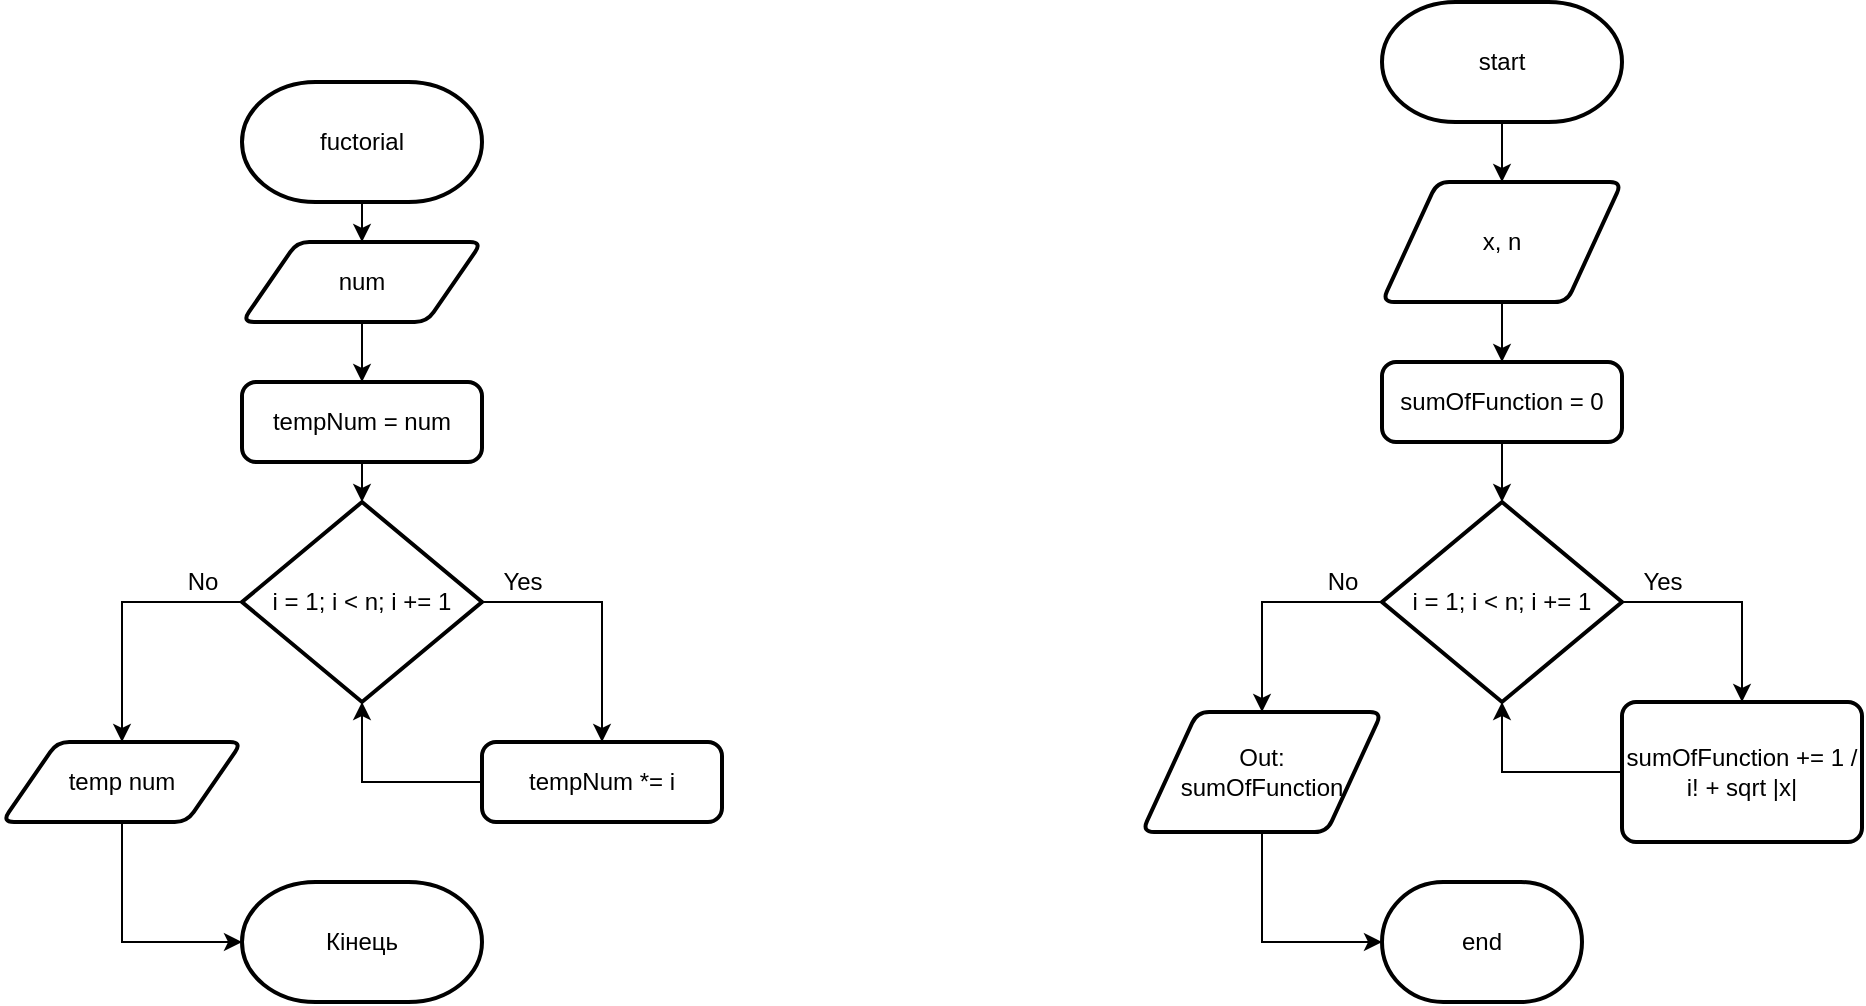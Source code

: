 <mxfile version="20.2.3" type="device"><diagram id="C5RBs43oDa-KdzZeNtuy" name="Page-1"><mxGraphModel dx="1692" dy="534" grid="1" gridSize="10" guides="1" tooltips="1" connect="1" arrows="1" fold="1" page="1" pageScale="1" pageWidth="827" pageHeight="1169" math="0" shadow="0"><root><mxCell id="WIyWlLk6GJQsqaUBKTNV-0"/><mxCell id="WIyWlLk6GJQsqaUBKTNV-1" parent="WIyWlLk6GJQsqaUBKTNV-0"/><mxCell id="8Fy_CT0ESC7ly0DSmWP5-5" style="edgeStyle=orthogonalEdgeStyle;rounded=0;orthogonalLoop=1;jettySize=auto;html=1;exitX=0.5;exitY=1;exitDx=0;exitDy=0;exitPerimeter=0;" edge="1" parent="WIyWlLk6GJQsqaUBKTNV-1" source="8Fy_CT0ESC7ly0DSmWP5-0" target="8Fy_CT0ESC7ly0DSmWP5-1"><mxGeometry relative="1" as="geometry"/></mxCell><mxCell id="8Fy_CT0ESC7ly0DSmWP5-0" value="fuctorial" style="strokeWidth=2;html=1;shape=mxgraph.flowchart.terminator;whiteSpace=wrap;" vertex="1" parent="WIyWlLk6GJQsqaUBKTNV-1"><mxGeometry x="-690" y="200" width="120" height="60" as="geometry"/></mxCell><mxCell id="8Fy_CT0ESC7ly0DSmWP5-18" style="edgeStyle=orthogonalEdgeStyle;rounded=0;orthogonalLoop=1;jettySize=auto;html=1;exitX=0.5;exitY=1;exitDx=0;exitDy=0;" edge="1" parent="WIyWlLk6GJQsqaUBKTNV-1" source="8Fy_CT0ESC7ly0DSmWP5-1" target="8Fy_CT0ESC7ly0DSmWP5-3"><mxGeometry relative="1" as="geometry"/></mxCell><mxCell id="8Fy_CT0ESC7ly0DSmWP5-1" value="num" style="shape=parallelogram;html=1;strokeWidth=2;perimeter=parallelogramPerimeter;whiteSpace=wrap;rounded=1;arcSize=12;size=0.23;" vertex="1" parent="WIyWlLk6GJQsqaUBKTNV-1"><mxGeometry x="-690" y="280" width="120" height="40" as="geometry"/></mxCell><mxCell id="8Fy_CT0ESC7ly0DSmWP5-19" style="edgeStyle=orthogonalEdgeStyle;rounded=0;orthogonalLoop=1;jettySize=auto;html=1;exitX=0.5;exitY=1;exitDx=0;exitDy=0;entryX=0.5;entryY=0;entryDx=0;entryDy=0;" edge="1" parent="WIyWlLk6GJQsqaUBKTNV-1" source="8Fy_CT0ESC7ly0DSmWP5-3"><mxGeometry relative="1" as="geometry"><mxPoint x="-630" y="410" as="targetPoint"/></mxGeometry></mxCell><mxCell id="8Fy_CT0ESC7ly0DSmWP5-3" value="tempNum = num" style="rounded=1;whiteSpace=wrap;html=1;absoluteArcSize=1;arcSize=14;strokeWidth=2;" vertex="1" parent="WIyWlLk6GJQsqaUBKTNV-1"><mxGeometry x="-690" y="350" width="120" height="40" as="geometry"/></mxCell><mxCell id="8Fy_CT0ESC7ly0DSmWP5-38" style="edgeStyle=orthogonalEdgeStyle;rounded=0;orthogonalLoop=1;jettySize=auto;html=1;exitX=0;exitY=0.5;exitDx=0;exitDy=0;entryX=0.5;entryY=1;entryDx=0;entryDy=0;entryPerimeter=0;" edge="1" parent="WIyWlLk6GJQsqaUBKTNV-1" source="8Fy_CT0ESC7ly0DSmWP5-7" target="8Fy_CT0ESC7ly0DSmWP5-36"><mxGeometry relative="1" as="geometry"/></mxCell><mxCell id="8Fy_CT0ESC7ly0DSmWP5-7" value="tempNum *= i" style="rounded=1;whiteSpace=wrap;html=1;absoluteArcSize=1;arcSize=14;strokeWidth=2;" vertex="1" parent="WIyWlLk6GJQsqaUBKTNV-1"><mxGeometry x="-570" y="530" width="120" height="40" as="geometry"/></mxCell><mxCell id="8Fy_CT0ESC7ly0DSmWP5-14" style="edgeStyle=orthogonalEdgeStyle;rounded=0;orthogonalLoop=1;jettySize=auto;html=1;entryX=0;entryY=0.5;entryDx=0;entryDy=0;entryPerimeter=0;" edge="1" parent="WIyWlLk6GJQsqaUBKTNV-1" source="8Fy_CT0ESC7ly0DSmWP5-10" target="8Fy_CT0ESC7ly0DSmWP5-13"><mxGeometry relative="1" as="geometry"/></mxCell><mxCell id="8Fy_CT0ESC7ly0DSmWP5-10" value="temp num" style="shape=parallelogram;html=1;strokeWidth=2;perimeter=parallelogramPerimeter;whiteSpace=wrap;rounded=1;arcSize=12;size=0.23;" vertex="1" parent="WIyWlLk6GJQsqaUBKTNV-1"><mxGeometry x="-810" y="530" width="120" height="40" as="geometry"/></mxCell><mxCell id="8Fy_CT0ESC7ly0DSmWP5-13" value="Кінець" style="strokeWidth=2;html=1;shape=mxgraph.flowchart.terminator;whiteSpace=wrap;" vertex="1" parent="WIyWlLk6GJQsqaUBKTNV-1"><mxGeometry x="-690" y="600" width="120" height="60" as="geometry"/></mxCell><mxCell id="8Fy_CT0ESC7ly0DSmWP5-43" style="edgeStyle=orthogonalEdgeStyle;rounded=0;orthogonalLoop=1;jettySize=auto;html=1;exitX=0.5;exitY=1;exitDx=0;exitDy=0;exitPerimeter=0;entryX=0.5;entryY=0;entryDx=0;entryDy=0;" edge="1" parent="WIyWlLk6GJQsqaUBKTNV-1" source="8Fy_CT0ESC7ly0DSmWP5-28" target="8Fy_CT0ESC7ly0DSmWP5-29"><mxGeometry relative="1" as="geometry"/></mxCell><mxCell id="8Fy_CT0ESC7ly0DSmWP5-28" value="start" style="strokeWidth=2;html=1;shape=mxgraph.flowchart.terminator;whiteSpace=wrap;" vertex="1" parent="WIyWlLk6GJQsqaUBKTNV-1"><mxGeometry x="-120" y="160" width="120" height="60" as="geometry"/></mxCell><mxCell id="8Fy_CT0ESC7ly0DSmWP5-44" style="edgeStyle=orthogonalEdgeStyle;rounded=0;orthogonalLoop=1;jettySize=auto;html=1;exitX=0.5;exitY=1;exitDx=0;exitDy=0;" edge="1" parent="WIyWlLk6GJQsqaUBKTNV-1" source="8Fy_CT0ESC7ly0DSmWP5-29" target="8Fy_CT0ESC7ly0DSmWP5-30"><mxGeometry relative="1" as="geometry"/></mxCell><mxCell id="8Fy_CT0ESC7ly0DSmWP5-29" value="x, n" style="shape=parallelogram;html=1;strokeWidth=2;perimeter=parallelogramPerimeter;whiteSpace=wrap;rounded=1;arcSize=12;size=0.23;" vertex="1" parent="WIyWlLk6GJQsqaUBKTNV-1"><mxGeometry x="-120" y="250" width="120" height="60" as="geometry"/></mxCell><mxCell id="8Fy_CT0ESC7ly0DSmWP5-45" style="edgeStyle=orthogonalEdgeStyle;rounded=0;orthogonalLoop=1;jettySize=auto;html=1;exitX=0.5;exitY=1;exitDx=0;exitDy=0;" edge="1" parent="WIyWlLk6GJQsqaUBKTNV-1" source="8Fy_CT0ESC7ly0DSmWP5-30" target="8Fy_CT0ESC7ly0DSmWP5-34"><mxGeometry relative="1" as="geometry"/></mxCell><mxCell id="8Fy_CT0ESC7ly0DSmWP5-30" value="sumOfFunction = 0" style="rounded=1;whiteSpace=wrap;html=1;absoluteArcSize=1;arcSize=14;strokeWidth=2;" vertex="1" parent="WIyWlLk6GJQsqaUBKTNV-1"><mxGeometry x="-120" y="340" width="120" height="40" as="geometry"/></mxCell><mxCell id="8Fy_CT0ESC7ly0DSmWP5-42" style="edgeStyle=orthogonalEdgeStyle;rounded=0;orthogonalLoop=1;jettySize=auto;html=1;exitX=1;exitY=0.5;exitDx=0;exitDy=0;exitPerimeter=0;" edge="1" parent="WIyWlLk6GJQsqaUBKTNV-1" source="8Fy_CT0ESC7ly0DSmWP5-34" target="8Fy_CT0ESC7ly0DSmWP5-35"><mxGeometry relative="1" as="geometry"/></mxCell><mxCell id="8Fy_CT0ESC7ly0DSmWP5-47" style="edgeStyle=orthogonalEdgeStyle;rounded=0;orthogonalLoop=1;jettySize=auto;html=1;exitX=0;exitY=0.5;exitDx=0;exitDy=0;exitPerimeter=0;" edge="1" parent="WIyWlLk6GJQsqaUBKTNV-1" source="8Fy_CT0ESC7ly0DSmWP5-34" target="8Fy_CT0ESC7ly0DSmWP5-46"><mxGeometry relative="1" as="geometry"/></mxCell><mxCell id="8Fy_CT0ESC7ly0DSmWP5-34" value="i = 1; i &amp;lt; n; i += 1" style="strokeWidth=2;html=1;shape=mxgraph.flowchart.decision;whiteSpace=wrap;" vertex="1" parent="WIyWlLk6GJQsqaUBKTNV-1"><mxGeometry x="-120" y="410" width="120" height="100" as="geometry"/></mxCell><mxCell id="8Fy_CT0ESC7ly0DSmWP5-48" style="edgeStyle=orthogonalEdgeStyle;rounded=0;orthogonalLoop=1;jettySize=auto;html=1;exitX=0;exitY=0.5;exitDx=0;exitDy=0;entryX=0.5;entryY=1;entryDx=0;entryDy=0;entryPerimeter=0;" edge="1" parent="WIyWlLk6GJQsqaUBKTNV-1" source="8Fy_CT0ESC7ly0DSmWP5-35" target="8Fy_CT0ESC7ly0DSmWP5-34"><mxGeometry relative="1" as="geometry"/></mxCell><mxCell id="8Fy_CT0ESC7ly0DSmWP5-35" value="sumOfFunction += 1 / i! + sqrt |x|" style="rounded=1;whiteSpace=wrap;html=1;absoluteArcSize=1;arcSize=14;strokeWidth=2;" vertex="1" parent="WIyWlLk6GJQsqaUBKTNV-1"><mxGeometry y="510" width="120" height="70" as="geometry"/></mxCell><mxCell id="8Fy_CT0ESC7ly0DSmWP5-37" style="edgeStyle=orthogonalEdgeStyle;rounded=0;orthogonalLoop=1;jettySize=auto;html=1;exitX=1;exitY=0.5;exitDx=0;exitDy=0;exitPerimeter=0;entryX=0.5;entryY=0;entryDx=0;entryDy=0;" edge="1" parent="WIyWlLk6GJQsqaUBKTNV-1" source="8Fy_CT0ESC7ly0DSmWP5-36" target="8Fy_CT0ESC7ly0DSmWP5-7"><mxGeometry relative="1" as="geometry"/></mxCell><mxCell id="8Fy_CT0ESC7ly0DSmWP5-39" style="edgeStyle=orthogonalEdgeStyle;rounded=0;orthogonalLoop=1;jettySize=auto;html=1;exitX=0;exitY=0.5;exitDx=0;exitDy=0;exitPerimeter=0;entryX=0.5;entryY=0;entryDx=0;entryDy=0;" edge="1" parent="WIyWlLk6GJQsqaUBKTNV-1" source="8Fy_CT0ESC7ly0DSmWP5-36" target="8Fy_CT0ESC7ly0DSmWP5-10"><mxGeometry relative="1" as="geometry"/></mxCell><mxCell id="8Fy_CT0ESC7ly0DSmWP5-36" value="i = 1; i &amp;lt; n; i += 1" style="strokeWidth=2;html=1;shape=mxgraph.flowchart.decision;whiteSpace=wrap;" vertex="1" parent="WIyWlLk6GJQsqaUBKTNV-1"><mxGeometry x="-690" y="410" width="120" height="100" as="geometry"/></mxCell><mxCell id="8Fy_CT0ESC7ly0DSmWP5-40" value="No" style="text;html=1;align=center;verticalAlign=middle;resizable=0;points=[];autosize=1;strokeColor=none;fillColor=none;" vertex="1" parent="WIyWlLk6GJQsqaUBKTNV-1"><mxGeometry x="-730" y="435" width="40" height="30" as="geometry"/></mxCell><mxCell id="8Fy_CT0ESC7ly0DSmWP5-41" value="Yes" style="text;html=1;align=center;verticalAlign=middle;resizable=0;points=[];autosize=1;strokeColor=none;fillColor=none;" vertex="1" parent="WIyWlLk6GJQsqaUBKTNV-1"><mxGeometry x="-570" y="435" width="40" height="30" as="geometry"/></mxCell><mxCell id="8Fy_CT0ESC7ly0DSmWP5-50" style="edgeStyle=orthogonalEdgeStyle;rounded=0;orthogonalLoop=1;jettySize=auto;html=1;exitX=0.5;exitY=1;exitDx=0;exitDy=0;entryX=0;entryY=0.5;entryDx=0;entryDy=0;entryPerimeter=0;" edge="1" parent="WIyWlLk6GJQsqaUBKTNV-1" source="8Fy_CT0ESC7ly0DSmWP5-46" target="8Fy_CT0ESC7ly0DSmWP5-49"><mxGeometry relative="1" as="geometry"/></mxCell><mxCell id="8Fy_CT0ESC7ly0DSmWP5-46" value="Out:&lt;br&gt;sumOfFunction" style="shape=parallelogram;html=1;strokeWidth=2;perimeter=parallelogramPerimeter;whiteSpace=wrap;rounded=1;arcSize=12;size=0.23;" vertex="1" parent="WIyWlLk6GJQsqaUBKTNV-1"><mxGeometry x="-240" y="515" width="120" height="60" as="geometry"/></mxCell><mxCell id="8Fy_CT0ESC7ly0DSmWP5-49" value="end" style="strokeWidth=2;html=1;shape=mxgraph.flowchart.terminator;whiteSpace=wrap;" vertex="1" parent="WIyWlLk6GJQsqaUBKTNV-1"><mxGeometry x="-120" y="600" width="100" height="60" as="geometry"/></mxCell><mxCell id="8Fy_CT0ESC7ly0DSmWP5-51" value="Yes" style="text;html=1;align=center;verticalAlign=middle;resizable=0;points=[];autosize=1;strokeColor=none;fillColor=none;" vertex="1" parent="WIyWlLk6GJQsqaUBKTNV-1"><mxGeometry y="435" width="40" height="30" as="geometry"/></mxCell><mxCell id="8Fy_CT0ESC7ly0DSmWP5-52" value="No" style="text;html=1;align=center;verticalAlign=middle;resizable=0;points=[];autosize=1;strokeColor=none;fillColor=none;" vertex="1" parent="WIyWlLk6GJQsqaUBKTNV-1"><mxGeometry x="-160" y="435" width="40" height="30" as="geometry"/></mxCell></root></mxGraphModel></diagram></mxfile>